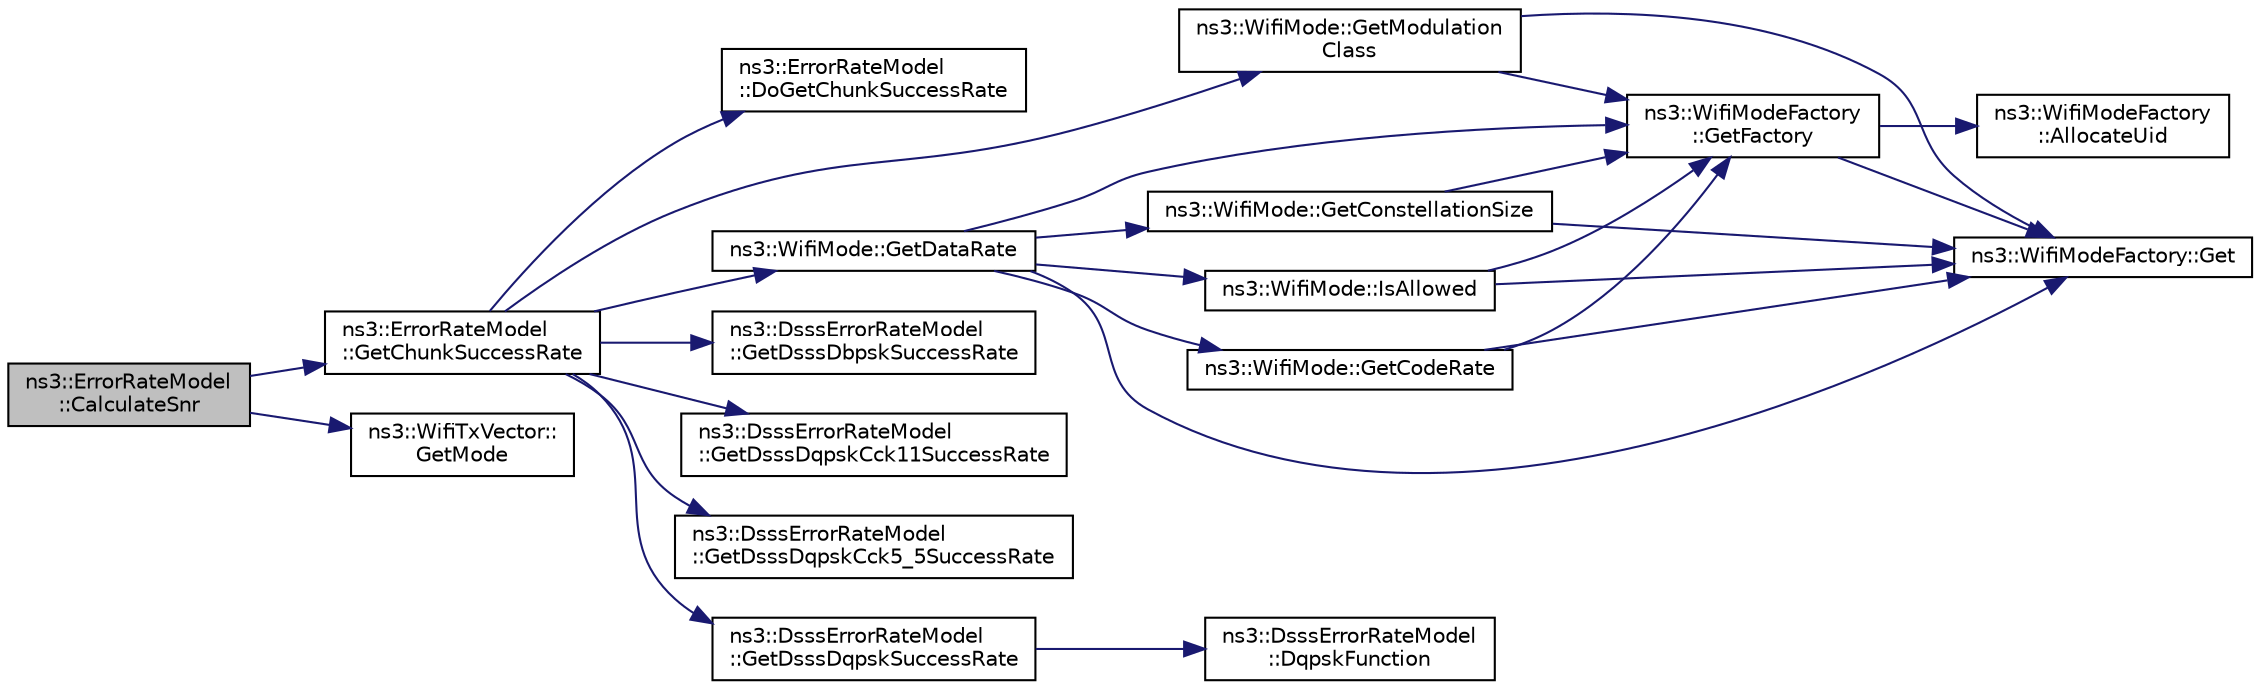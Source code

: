 digraph "ns3::ErrorRateModel::CalculateSnr"
{
 // LATEX_PDF_SIZE
  edge [fontname="Helvetica",fontsize="10",labelfontname="Helvetica",labelfontsize="10"];
  node [fontname="Helvetica",fontsize="10",shape=record];
  rankdir="LR";
  Node1 [label="ns3::ErrorRateModel\l::CalculateSnr",height=0.2,width=0.4,color="black", fillcolor="grey75", style="filled", fontcolor="black",tooltip=" "];
  Node1 -> Node2 [color="midnightblue",fontsize="10",style="solid",fontname="Helvetica"];
  Node2 [label="ns3::ErrorRateModel\l::GetChunkSuccessRate",height=0.2,width=0.4,color="black", fillcolor="white", style="filled",URL="$classns3_1_1_error_rate_model.html#aec3225b1d57ce01bbce1b27226372c66",tooltip="This method returns the probability that the given 'chunk' of the packet will be successfully receive..."];
  Node2 -> Node3 [color="midnightblue",fontsize="10",style="solid",fontname="Helvetica"];
  Node3 [label="ns3::ErrorRateModel\l::DoGetChunkSuccessRate",height=0.2,width=0.4,color="black", fillcolor="white", style="filled",URL="$classns3_1_1_error_rate_model.html#a23253a4601369e1ec720e38f1ea1ca3b",tooltip="A pure virtual method that must be implemented in the subclass."];
  Node2 -> Node4 [color="midnightblue",fontsize="10",style="solid",fontname="Helvetica"];
  Node4 [label="ns3::WifiMode::GetDataRate",height=0.2,width=0.4,color="black", fillcolor="white", style="filled",URL="$classns3_1_1_wifi_mode.html#ad90f36e733ceaf8c5771cfbda437e14f",tooltip=" "];
  Node4 -> Node5 [color="midnightblue",fontsize="10",style="solid",fontname="Helvetica"];
  Node5 [label="ns3::WifiModeFactory::Get",height=0.2,width=0.4,color="black", fillcolor="white", style="filled",URL="$classns3_1_1_wifi_mode_factory.html#a3086868810ff4347e31c63027726f544",tooltip="Return a WifiModeItem at the given UID index."];
  Node4 -> Node6 [color="midnightblue",fontsize="10",style="solid",fontname="Helvetica"];
  Node6 [label="ns3::WifiMode::GetCodeRate",height=0.2,width=0.4,color="black", fillcolor="white", style="filled",URL="$classns3_1_1_wifi_mode.html#abbbea987249a16c776803ba6e2ca9973",tooltip=" "];
  Node6 -> Node5 [color="midnightblue",fontsize="10",style="solid",fontname="Helvetica"];
  Node6 -> Node7 [color="midnightblue",fontsize="10",style="solid",fontname="Helvetica"];
  Node7 [label="ns3::WifiModeFactory\l::GetFactory",height=0.2,width=0.4,color="black", fillcolor="white", style="filled",URL="$classns3_1_1_wifi_mode_factory.html#a9c6f695d733355dee8d74bd1709868fc",tooltip="Return a WifiModeFactory."];
  Node7 -> Node8 [color="midnightblue",fontsize="10",style="solid",fontname="Helvetica"];
  Node8 [label="ns3::WifiModeFactory\l::AllocateUid",height=0.2,width=0.4,color="black", fillcolor="white", style="filled",URL="$classns3_1_1_wifi_mode_factory.html#a89a9c38617bd3f7be4a8919ce9675996",tooltip="Allocate a WifiModeItem from a given uniqueUid."];
  Node7 -> Node5 [color="midnightblue",fontsize="10",style="solid",fontname="Helvetica"];
  Node4 -> Node9 [color="midnightblue",fontsize="10",style="solid",fontname="Helvetica"];
  Node9 [label="ns3::WifiMode::GetConstellationSize",height=0.2,width=0.4,color="black", fillcolor="white", style="filled",URL="$classns3_1_1_wifi_mode.html#a1437871ae722c85d980a8af3ba522d39",tooltip=" "];
  Node9 -> Node5 [color="midnightblue",fontsize="10",style="solid",fontname="Helvetica"];
  Node9 -> Node7 [color="midnightblue",fontsize="10",style="solid",fontname="Helvetica"];
  Node4 -> Node7 [color="midnightblue",fontsize="10",style="solid",fontname="Helvetica"];
  Node4 -> Node10 [color="midnightblue",fontsize="10",style="solid",fontname="Helvetica"];
  Node10 [label="ns3::WifiMode::IsAllowed",height=0.2,width=0.4,color="black", fillcolor="white", style="filled",URL="$classns3_1_1_wifi_mode.html#ae92b3cca34abdd76211fe9fbf19a6c09",tooltip=" "];
  Node10 -> Node5 [color="midnightblue",fontsize="10",style="solid",fontname="Helvetica"];
  Node10 -> Node7 [color="midnightblue",fontsize="10",style="solid",fontname="Helvetica"];
  Node2 -> Node11 [color="midnightblue",fontsize="10",style="solid",fontname="Helvetica"];
  Node11 [label="ns3::DsssErrorRateModel\l::GetDsssDbpskSuccessRate",height=0.2,width=0.4,color="black", fillcolor="white", style="filled",URL="$classns3_1_1_dsss_error_rate_model.html#a326b54c093b12688828f229ae771d0b1",tooltip="Return the chunk success rate of the differential BPSK."];
  Node2 -> Node12 [color="midnightblue",fontsize="10",style="solid",fontname="Helvetica"];
  Node12 [label="ns3::DsssErrorRateModel\l::GetDsssDqpskCck11SuccessRate",height=0.2,width=0.4,color="black", fillcolor="white", style="filled",URL="$classns3_1_1_dsss_error_rate_model.html#a8d71469147201f9069a39d1c0fad856c",tooltip="Return the chunk success rate of the differential encoded QPSK for 11Mbps data rate."];
  Node2 -> Node13 [color="midnightblue",fontsize="10",style="solid",fontname="Helvetica"];
  Node13 [label="ns3::DsssErrorRateModel\l::GetDsssDqpskCck5_5SuccessRate",height=0.2,width=0.4,color="black", fillcolor="white", style="filled",URL="$classns3_1_1_dsss_error_rate_model.html#a407fb0112d1c50944dc4f11aaef47441",tooltip="Return the chunk success rate of the differential encoded QPSK for 5.5Mbps data rate."];
  Node2 -> Node14 [color="midnightblue",fontsize="10",style="solid",fontname="Helvetica"];
  Node14 [label="ns3::DsssErrorRateModel\l::GetDsssDqpskSuccessRate",height=0.2,width=0.4,color="black", fillcolor="white", style="filled",URL="$classns3_1_1_dsss_error_rate_model.html#a2eb92541586fcc3841dc5b8910285ecd",tooltip="Return the chunk success rate of the differential encoded QPSK."];
  Node14 -> Node15 [color="midnightblue",fontsize="10",style="solid",fontname="Helvetica"];
  Node15 [label="ns3::DsssErrorRateModel\l::DqpskFunction",height=0.2,width=0.4,color="black", fillcolor="white", style="filled",URL="$classns3_1_1_dsss_error_rate_model.html#af92549280fdcedac6d4cc697e0992321",tooltip="A function DQPSK."];
  Node2 -> Node16 [color="midnightblue",fontsize="10",style="solid",fontname="Helvetica"];
  Node16 [label="ns3::WifiMode::GetModulation\lClass",height=0.2,width=0.4,color="black", fillcolor="white", style="filled",URL="$classns3_1_1_wifi_mode.html#a67e1664cac501221b63a2be307184cc9",tooltip=" "];
  Node16 -> Node5 [color="midnightblue",fontsize="10",style="solid",fontname="Helvetica"];
  Node16 -> Node7 [color="midnightblue",fontsize="10",style="solid",fontname="Helvetica"];
  Node1 -> Node17 [color="midnightblue",fontsize="10",style="solid",fontname="Helvetica"];
  Node17 [label="ns3::WifiTxVector::\lGetMode",height=0.2,width=0.4,color="black", fillcolor="white", style="filled",URL="$classns3_1_1_wifi_tx_vector.html#a47d0b3ae3c7de8817626469f5fe1be6a",tooltip="If this TX vector is associated with an SU PPDU, return the selected payload transmission mode."];
}

